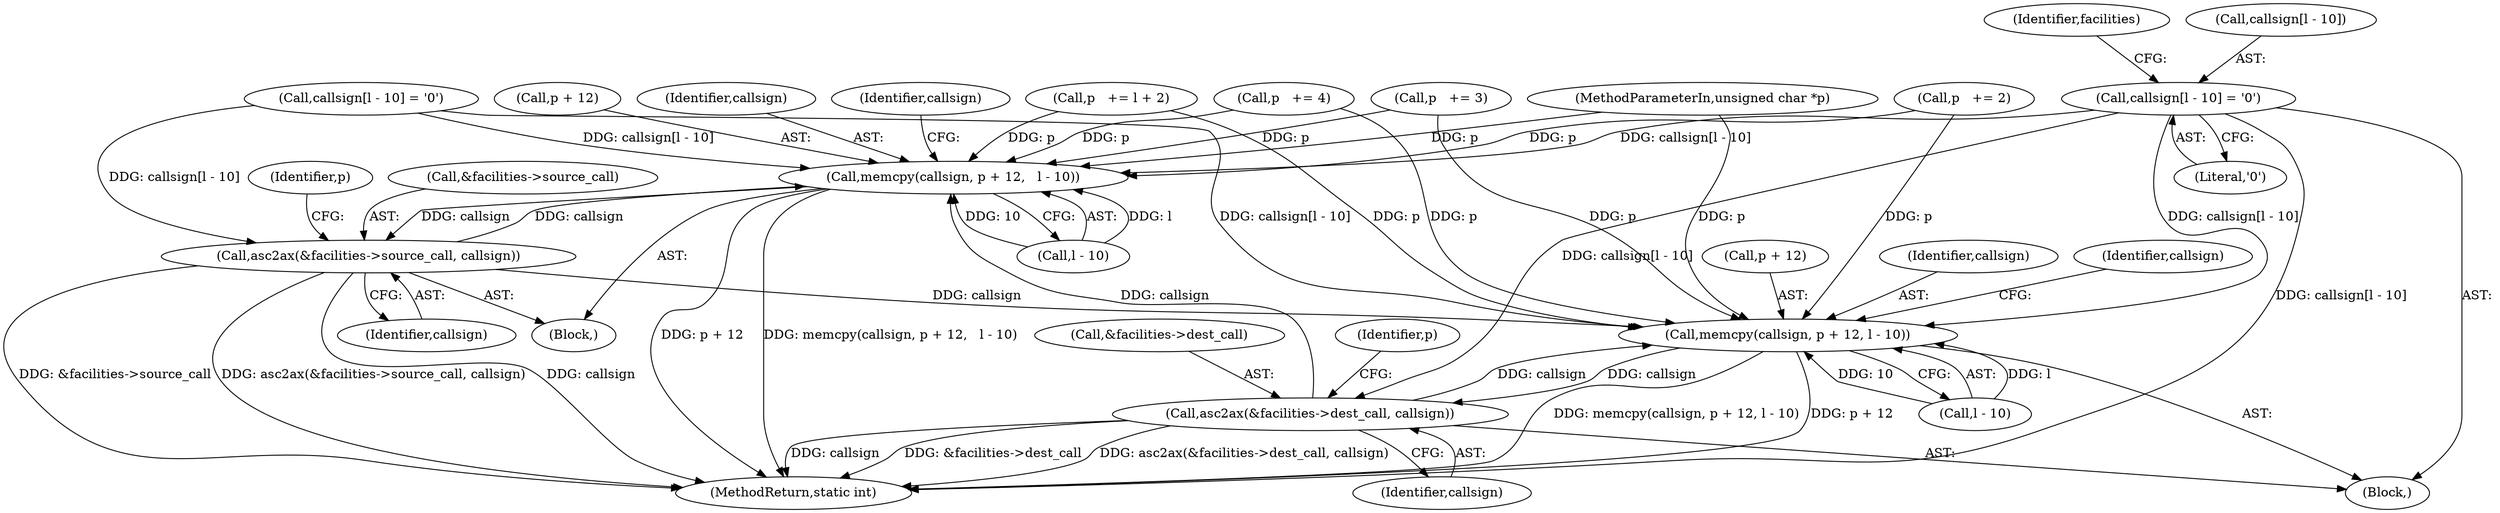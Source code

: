 digraph "0_linux_be20250c13f88375345ad99950190685eda51eb8@array" {
"1000229" [label="(Call,callsign[l - 10] = '\0')"];
"1000185" [label="(Call,memcpy(callsign, p + 12,   l - 10))"];
"1000200" [label="(Call,asc2ax(&facilities->source_call, callsign))"];
"1000221" [label="(Call,memcpy(callsign, p + 12, l - 10))"];
"1000236" [label="(Call,asc2ax(&facilities->dest_call, callsign))"];
"1000193" [label="(Call,callsign[l - 10] = '\0')"];
"1000186" [label="(Identifier,callsign)"];
"1000205" [label="(Identifier,callsign)"];
"1000190" [label="(Call,l - 10)"];
"1000239" [label="(Identifier,facilities)"];
"1000223" [label="(Call,p + 12)"];
"1000175" [label="(Block,)"];
"1000143" [label="(Call,p   += 4)"];
"1000235" [label="(Literal,'\0')"];
"1000185" [label="(Call,memcpy(callsign, p + 12,   l - 10))"];
"1000243" [label="(Identifier,p)"];
"1000132" [label="(Call,p   += 3)"];
"1000229" [label="(Call,callsign[l - 10] = '\0')"];
"1000102" [label="(MethodParameterIn,unsigned char *p)"];
"1000237" [label="(Call,&facilities->dest_call)"];
"1000222" [label="(Identifier,callsign)"];
"1000242" [label="(Call,p   += l + 2)"];
"1000201" [label="(Call,&facilities->source_call)"];
"1000221" [label="(Call,memcpy(callsign, p + 12, l - 10))"];
"1000200" [label="(Call,asc2ax(&facilities->source_call, callsign))"];
"1000231" [label="(Identifier,callsign)"];
"1000241" [label="(Identifier,callsign)"];
"1000226" [label="(Call,l - 10)"];
"1000195" [label="(Identifier,callsign)"];
"1000230" [label="(Call,callsign[l - 10])"];
"1000211" [label="(Block,)"];
"1000209" [label="(Identifier,p)"];
"1000121" [label="(Call,p   += 2)"];
"1000268" [label="(MethodReturn,static int)"];
"1000187" [label="(Call,p + 12)"];
"1000236" [label="(Call,asc2ax(&facilities->dest_call, callsign))"];
"1000229" -> "1000211"  [label="AST: "];
"1000229" -> "1000235"  [label="CFG: "];
"1000230" -> "1000229"  [label="AST: "];
"1000235" -> "1000229"  [label="AST: "];
"1000239" -> "1000229"  [label="CFG: "];
"1000229" -> "1000268"  [label="DDG: callsign[l - 10]"];
"1000229" -> "1000185"  [label="DDG: callsign[l - 10]"];
"1000229" -> "1000221"  [label="DDG: callsign[l - 10]"];
"1000229" -> "1000236"  [label="DDG: callsign[l - 10]"];
"1000185" -> "1000175"  [label="AST: "];
"1000185" -> "1000190"  [label="CFG: "];
"1000186" -> "1000185"  [label="AST: "];
"1000187" -> "1000185"  [label="AST: "];
"1000190" -> "1000185"  [label="AST: "];
"1000195" -> "1000185"  [label="CFG: "];
"1000185" -> "1000268"  [label="DDG: p + 12"];
"1000185" -> "1000268"  [label="DDG: memcpy(callsign, p + 12,   l - 10)"];
"1000193" -> "1000185"  [label="DDG: callsign[l - 10]"];
"1000200" -> "1000185"  [label="DDG: callsign"];
"1000236" -> "1000185"  [label="DDG: callsign"];
"1000102" -> "1000185"  [label="DDG: p"];
"1000143" -> "1000185"  [label="DDG: p"];
"1000121" -> "1000185"  [label="DDG: p"];
"1000242" -> "1000185"  [label="DDG: p"];
"1000132" -> "1000185"  [label="DDG: p"];
"1000190" -> "1000185"  [label="DDG: l"];
"1000190" -> "1000185"  [label="DDG: 10"];
"1000185" -> "1000200"  [label="DDG: callsign"];
"1000200" -> "1000175"  [label="AST: "];
"1000200" -> "1000205"  [label="CFG: "];
"1000201" -> "1000200"  [label="AST: "];
"1000205" -> "1000200"  [label="AST: "];
"1000209" -> "1000200"  [label="CFG: "];
"1000200" -> "1000268"  [label="DDG: asc2ax(&facilities->source_call, callsign)"];
"1000200" -> "1000268"  [label="DDG: callsign"];
"1000200" -> "1000268"  [label="DDG: &facilities->source_call"];
"1000193" -> "1000200"  [label="DDG: callsign[l - 10]"];
"1000200" -> "1000221"  [label="DDG: callsign"];
"1000221" -> "1000211"  [label="AST: "];
"1000221" -> "1000226"  [label="CFG: "];
"1000222" -> "1000221"  [label="AST: "];
"1000223" -> "1000221"  [label="AST: "];
"1000226" -> "1000221"  [label="AST: "];
"1000231" -> "1000221"  [label="CFG: "];
"1000221" -> "1000268"  [label="DDG: memcpy(callsign, p + 12, l - 10)"];
"1000221" -> "1000268"  [label="DDG: p + 12"];
"1000193" -> "1000221"  [label="DDG: callsign[l - 10]"];
"1000236" -> "1000221"  [label="DDG: callsign"];
"1000102" -> "1000221"  [label="DDG: p"];
"1000143" -> "1000221"  [label="DDG: p"];
"1000121" -> "1000221"  [label="DDG: p"];
"1000242" -> "1000221"  [label="DDG: p"];
"1000132" -> "1000221"  [label="DDG: p"];
"1000226" -> "1000221"  [label="DDG: l"];
"1000226" -> "1000221"  [label="DDG: 10"];
"1000221" -> "1000236"  [label="DDG: callsign"];
"1000236" -> "1000211"  [label="AST: "];
"1000236" -> "1000241"  [label="CFG: "];
"1000237" -> "1000236"  [label="AST: "];
"1000241" -> "1000236"  [label="AST: "];
"1000243" -> "1000236"  [label="CFG: "];
"1000236" -> "1000268"  [label="DDG: &facilities->dest_call"];
"1000236" -> "1000268"  [label="DDG: asc2ax(&facilities->dest_call, callsign)"];
"1000236" -> "1000268"  [label="DDG: callsign"];
}
